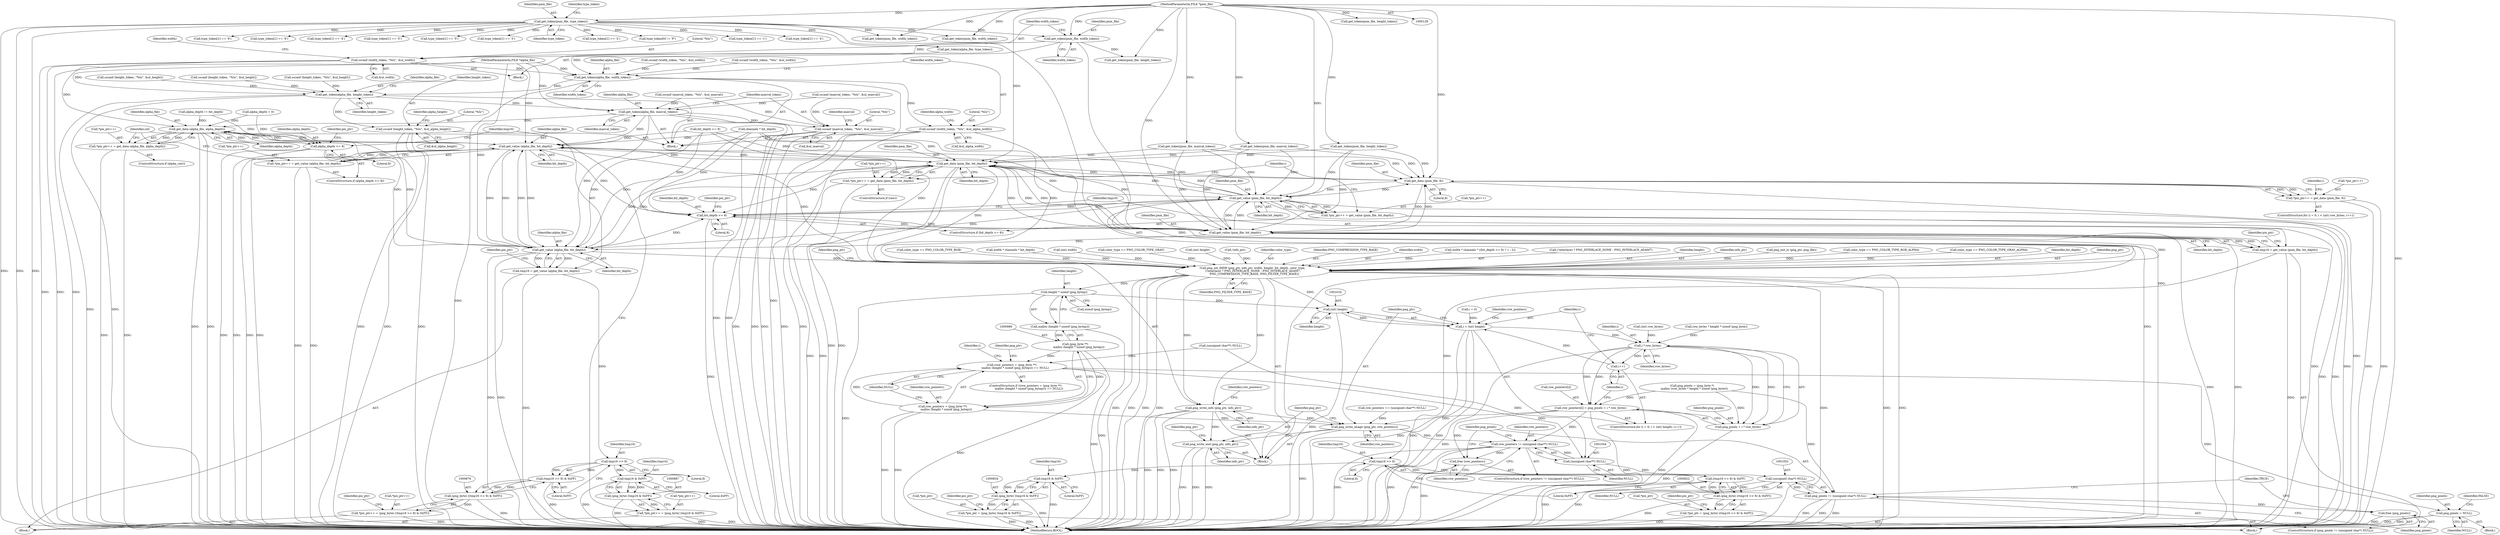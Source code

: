 digraph "0_Android_9d4853418ab2f754c2b63e091c29c5529b8b86ca_159@API" {
"1000325" [label="(Call,sscanf (width_token, \"%lu\", &ul_width))"];
"1000322" [label="(Call,get_token(pnm_file, width_token))"];
"1000230" [label="(Call,get_token(pnm_file, type_token))"];
"1000129" [label="(MethodParameterIn,FILE *pnm_file)"];
"1000548" [label="(Call,get_token(alpha_file, width_token))"];
"1000551" [label="(Call,sscanf (width_token, \"%lu\", &ul_alpha_width))"];
"1000567" [label="(Call,get_token(alpha_file, height_token))"];
"1000570" [label="(Call,sscanf (height_token, \"%lu\", &ul_alpha_height))"];
"1000586" [label="(Call,get_token(alpha_file, maxval_token))"];
"1000589" [label="(Call,sscanf (maxval_token, \"%lu\", &ul_maxval))"];
"1000849" [label="(Call,get_data (alpha_file, alpha_depth))"];
"1000845" [label="(Call,*pix_ptr++ = get_data (alpha_file, alpha_depth))"];
"1000854" [label="(Call,alpha_depth <= 8)"];
"1000861" [label="(Call,get_value (alpha_file, bit_depth))"];
"1000796" [label="(Call,get_data (pnm_file, bit_depth))"];
"1000761" [label="(Call,get_data (pnm_file, 8))"];
"1000757" [label="(Call,*pix_ptr++ = get_data (pnm_file, 8))"];
"1000808" [label="(Call,get_value (pnm_file, bit_depth))"];
"1000801" [label="(Call,bit_depth <= 8)"];
"1000815" [label="(Call,get_value (pnm_file, bit_depth))"];
"1000813" [label="(Call,tmp16 = get_value (pnm_file, bit_depth))"];
"1000824" [label="(Call,tmp16 >> 8)"];
"1000823" [label="(Call,(tmp16 >> 8) & 0xFF)"];
"1000821" [label="(Call,(png_byte) ((tmp16 >> 8) & 0xFF))"];
"1000818" [label="(Call,*pix_ptr = (png_byte) ((tmp16 >> 8) & 0xFF))"];
"1000835" [label="(Call,tmp16 & 0xFF)"];
"1000833" [label="(Call,(png_byte) (tmp16 & 0xFF))"];
"1000830" [label="(Call,*pix_ptr = (png_byte) (tmp16 & 0xFF))"];
"1000868" [label="(Call,get_value (alpha_file, bit_depth))"];
"1000866" [label="(Call,tmp16 = get_value (alpha_file, bit_depth))"];
"1000878" [label="(Call,tmp16 >> 8)"];
"1000877" [label="(Call,(tmp16 >> 8) & 0xFF)"];
"1000875" [label="(Call,(png_byte) ((tmp16 >> 8) & 0xFF))"];
"1000871" [label="(Call,*pix_ptr++ = (png_byte) ((tmp16 >> 8) & 0xFF))"];
"1000888" [label="(Call,tmp16 & 0xFF)"];
"1000886" [label="(Call,(png_byte) (tmp16 & 0xFF))"];
"1000882" [label="(Call,*pix_ptr++ = (png_byte) (tmp16 & 0xFF))"];
"1000960" [label="(Call,png_set_IHDR (png_ptr, info_ptr, width, height, bit_depth, color_type,\n (!interlace) ? PNG_INTERLACE_NONE : PNG_INTERLACE_ADAM7,\n    PNG_COMPRESSION_TYPE_BASE, PNG_FILTER_TYPE_BASE))"];
"1000974" [label="(Call,png_write_info (png_ptr, info_ptr))"];
"1001029" [label="(Call,png_write_image (png_ptr, row_pointers))"];
"1001032" [label="(Call,png_write_end (png_ptr, info_ptr))"];
"1001041" [label="(Call,row_pointers != (unsigned char**) NULL)"];
"1001046" [label="(Call,free (row_pointers))"];
"1000991" [label="(Call,height * sizeof (png_bytep))"];
"1000990" [label="(Call,malloc (height * sizeof (png_bytep)))"];
"1000988" [label="(Call,(png_byte **)\n        malloc (height * sizeof (png_bytep)))"];
"1000985" [label="(Call,(row_pointers = (png_byte **)\n        malloc (height * sizeof (png_bytep))) == NULL)"];
"1001004" [label="(Call,png_pixels = NULL)"];
"1001043" [label="(Call,(unsigned char**) NULL)"];
"1001051" [label="(Call,(unsigned char*) NULL)"];
"1001049" [label="(Call,png_pixels != (unsigned char*) NULL)"];
"1001054" [label="(Call,free (png_pixels))"];
"1000986" [label="(Call,row_pointers = (png_byte **)\n        malloc (height * sizeof (png_bytep)))"];
"1001015" [label="(Call,(int) height)"];
"1001013" [label="(Call,i < (int) height)"];
"1001026" [label="(Call,i * row_bytes)"];
"1001018" [label="(Call,i++)"];
"1001020" [label="(Call,row_pointers[i] = png_pixels + i * row_bytes)"];
"1001024" [label="(Call,png_pixels + i * row_bytes)"];
"1000804" [label="(Call,*pix_ptr++ = get_value (pnm_file, bit_depth))"];
"1000792" [label="(Call,*pix_ptr++ = get_data (pnm_file, bit_depth))"];
"1000857" [label="(Call,*pix_ptr++ = get_value (alpha_file, bit_depth))"];
"1000573" [label="(Call,&ul_alpha_height)"];
"1000412" [label="(Call,type_token[1] == '6')"];
"1000776" [label="(Identifier,col)"];
"1000131" [label="(MethodParameterIn,FILE *alpha_file)"];
"1000874" [label="(Identifier,pix_ptr)"];
"1000796" [label="(Call,get_data (pnm_file, bit_depth))"];
"1000798" [label="(Identifier,bit_depth)"];
"1000707" [label="(Call,bit_depth <= 8)"];
"1000888" [label="(Call,tmp16 & 0xFF)"];
"1000326" [label="(Identifier,width_token)"];
"1000595" [label="(Identifier,maxval)"];
"1000323" [label="(Identifier,pnm_file)"];
"1000311" [label="(Block,)"];
"1001004" [label="(Call,png_pixels = NULL)"];
"1000835" [label="(Call,tmp16 & 0xFF)"];
"1000818" [label="(Call,*pix_ptr = (png_byte) ((tmp16 >> 8) & 0xFF))"];
"1000338" [label="(Call,sscanf (height_token, \"%lu\", &ul_height))"];
"1000878" [label="(Call,tmp16 >> 8)"];
"1000550" [label="(Identifier,width_token)"];
"1001005" [label="(Identifier,png_pixels)"];
"1000846" [label="(Call,*pix_ptr++)"];
"1000809" [label="(Identifier,pnm_file)"];
"1000404" [label="(Call,type_token[1] == '6')"];
"1001046" [label="(Call,free (row_pointers))"];
"1000797" [label="(Identifier,pnm_file)"];
"1000831" [label="(Call,*pix_ptr)"];
"1000590" [label="(Identifier,maxval_token)"];
"1000423" [label="(Call,sscanf (width_token, \"%lu\", &ul_width))"];
"1000836" [label="(Identifier,tmp16)"];
"1000961" [label="(Identifier,png_ptr)"];
"1001051" [label="(Call,(unsigned char*) NULL)"];
"1000250" [label="(Call,type_token[1] == '4')"];
"1000433" [label="(Call,get_token(pnm_file, height_token))"];
"1000351" [label="(Call,sscanf (maxval_token, \"%lu\", &ul_maxval))"];
"1000830" [label="(Call,*pix_ptr = (png_byte) (tmp16 & 0xFF))"];
"1000812" [label="(Block,)"];
"1000335" [label="(Call,get_token(pnm_file, height_token))"];
"1000588" [label="(Identifier,maxval_token)"];
"1000856" [label="(Literal,8)"];
"1001043" [label="(Call,(unsigned char**) NULL)"];
"1000810" [label="(Identifier,bit_depth)"];
"1000880" [label="(Literal,8)"];
"1000805" [label="(Call,*pix_ptr++)"];
"1000231" [label="(Identifier,pnm_file)"];
"1000814" [label="(Identifier,tmp16)"];
"1001041" [label="(Call,row_pointers != (unsigned char**) NULL)"];
"1000756" [label="(Identifier,i)"];
"1000886" [label="(Call,(png_byte) (tmp16 & 0xFF))"];
"1000960" [label="(Call,png_set_IHDR (png_ptr, info_ptr, width, height, bit_depth, color_type,\n (!interlace) ? PNG_INTERLACE_NONE : PNG_INTERLACE_ADAM7,\n    PNG_COMPRESSION_TYPE_BASE, PNG_FILTER_TYPE_BASE))"];
"1000314" [label="(Call,type_token[1] == '5')"];
"1000548" [label="(Call,get_token(alpha_file, width_token))"];
"1000792" [label="(Call,*pix_ptr++ = get_data (pnm_file, bit_depth))"];
"1000661" [label="(Call,color_type == PNG_COLOR_TYPE_RGB)"];
"1000825" [label="(Identifier,tmp16)"];
"1001057" [label="(Identifier,TRUE)"];
"1000813" [label="(Call,tmp16 = get_value (pnm_file, bit_depth))"];
"1000762" [label="(Identifier,pnm_file)"];
"1000692" [label="(Call,width * channels * bit_depth)"];
"1000793" [label="(Call,*pix_ptr++)"];
"1000817" [label="(Identifier,bit_depth)"];
"1000843" [label="(ControlStructure,if (alpha_raw))"];
"1000306" [label="(Call,type_token[1] == '5')"];
"1000889" [label="(Identifier,tmp16)"];
"1000399" [label="(Call,type_token[1] == '3')"];
"1000803" [label="(Literal,8)"];
"1000865" [label="(Block,)"];
"1000980" [label="(Call,(unsigned char**) NULL)"];
"1000328" [label="(Call,&ul_width)"];
"1000824" [label="(Call,tmp16 >> 8)"];
"1001014" [label="(Identifier,i)"];
"1000568" [label="(Identifier,alpha_file)"];
"1000232" [label="(Identifier,type_token)"];
"1001006" [label="(Identifier,NULL)"];
"1000827" [label="(Literal,0xFF)"];
"1000788" [label="(Identifier,i)"];
"1000230" [label="(Call,get_token(pnm_file, type_token))"];
"1000849" [label="(Call,get_data (alpha_file, alpha_depth))"];
"1000993" [label="(Call,sizeof (png_bytep))"];
"1000567" [label="(Call,get_token(alpha_file, height_token))"];
"1000571" [label="(Identifier,height_token)"];
"1001025" [label="(Identifier,png_pixels)"];
"1000348" [label="(Call,get_token(pnm_file, maxval_token))"];
"1000976" [label="(Identifier,info_ptr)"];
"1001034" [label="(Identifier,info_ptr)"];
"1000301" [label="(Call,type_token[1] == '2')"];
"1000714" [label="(Call,png_pixels = (png_byte *)\n     malloc (row_bytes * height * sizeof (png_byte)))"];
"1000557" [label="(Identifier,alpha_width)"];
"1000845" [label="(Call,*pix_ptr++ = get_data (alpha_file, alpha_depth))"];
"1001053" [label="(Identifier,NULL)"];
"1000327" [label="(Literal,\"%lu\")"];
"1000772" [label="(Call,(int) width)"];
"1000645" [label="(Call,color_type == PNG_COLOR_TYPE_GRAY)"];
"1001010" [label="(Call,i = 0)"];
"1000737" [label="(Call,(int) height)"];
"1001017" [label="(Identifier,height)"];
"1000236" [label="(Identifier,type_token)"];
"1000586" [label="(Call,get_token(alpha_file, maxval_token))"];
"1000885" [label="(Identifier,pix_ptr)"];
"1000991" [label="(Call,height * sizeof (png_bytep))"];
"1000890" [label="(Literal,0xFF)"];
"1000860" [label="(Identifier,pix_ptr)"];
"1000540" [label="(Block,)"];
"1000915" [label="(Call,!info_ptr)"];
"1000800" [label="(ControlStructure,if (bit_depth <= 8))"];
"1001047" [label="(Identifier,row_pointers)"];
"1000570" [label="(Call,sscanf (height_token, \"%lu\", &ul_alpha_height))"];
"1000134" [label="(Block,)"];
"1000988" [label="(Call,(png_byte **)\n        malloc (height * sizeof (png_bytep)))"];
"1000829" [label="(Identifier,pix_ptr)"];
"1000815" [label="(Call,get_value (pnm_file, bit_depth))"];
"1000973" [label="(Identifier,PNG_FILTER_TYPE_BASE)"];
"1001033" [label="(Identifier,png_ptr)"];
"1001048" [label="(ControlStructure,if (png_pixels != (unsigned char*) NULL))"];
"1000808" [label="(Call,get_value (pnm_file, bit_depth))"];
"1000553" [label="(Literal,\"%lu\")"];
"1000757" [label="(Call,*pix_ptr++ = get_data (pnm_file, 8))"];
"1000802" [label="(Identifier,bit_depth)"];
"1000763" [label="(Literal,8)"];
"1001011" [label="(Identifier,i)"];
"1000987" [label="(Identifier,row_pointers)"];
"1000420" [label="(Call,get_token(pnm_file, width_token))"];
"1000589" [label="(Call,sscanf (maxval_token, \"%lu\", &ul_maxval))"];
"1001050" [label="(Identifier,png_pixels)"];
"1001027" [label="(Identifier,i)"];
"1000978" [label="(Call,row_pointers == (unsigned char**) NULL)"];
"1000986" [label="(Call,row_pointers = (png_byte **)\n        malloc (height * sizeof (png_bytep)))"];
"1001018" [label="(Call,i++)"];
"1001008" [label="(Identifier,FALSE)"];
"1000855" [label="(Identifier,alpha_depth)"];
"1000826" [label="(Literal,8)"];
"1000870" [label="(Identifier,bit_depth)"];
"1001026" [label="(Call,i * row_bytes)"];
"1000549" [label="(Identifier,alpha_file)"];
"1000975" [label="(Identifier,png_ptr)"];
"1001015" [label="(Call,(int) height)"];
"1000758" [label="(Call,*pix_ptr++)"];
"1000966" [label="(Identifier,color_type)"];
"1000972" [label="(Identifier,PNG_COMPRESSION_TYPE_BASE)"];
"1000963" [label="(Identifier,width)"];
"1001009" [label="(ControlStructure,for (i = 0; i < (int) height; i++))"];
"1000279" [label="(Call,get_token(pnm_file, height_token))"];
"1000879" [label="(Identifier,tmp16)"];
"1000702" [label="(Call,width * channels * ((bit_depth <= 8) ? 1 : 2))"];
"1000761" [label="(Call,get_data (pnm_file, 8))"];
"1000446" [label="(Call,get_token(pnm_file, maxval_token))"];
"1000282" [label="(Call,sscanf (height_token, \"%lu\", &ul_height))"];
"1000839" [label="(Identifier,pix_ptr)"];
"1000882" [label="(Call,*pix_ptr++ = (png_byte) (tmp16 & 0xFF))"];
"1000804" [label="(Call,*pix_ptr++ = get_value (pnm_file, bit_depth))"];
"1000322" [label="(Call,get_token(pnm_file, width_token))"];
"1001042" [label="(Identifier,row_pointers)"];
"1000999" [label="(Identifier,png_ptr)"];
"1000234" [label="(Call,type_token[0] != 'P')"];
"1001021" [label="(Call,row_pointers[i])"];
"1000875" [label="(Call,(png_byte) ((tmp16 >> 8) & 0xFF))"];
"1001030" [label="(Identifier,png_ptr)"];
"1000992" [label="(Identifier,height)"];
"1000820" [label="(Identifier,pix_ptr)"];
"1000325" [label="(Call,sscanf (width_token, \"%lu\", &ul_width))"];
"1000990" [label="(Call,malloc (height * sizeof (png_bytep)))"];
"1000790" [label="(ControlStructure,if (raw))"];
"1000823" [label="(Call,(tmp16 >> 8) & 0xFF)"];
"1001029" [label="(Call,png_write_image (png_ptr, row_pointers))"];
"1001024" [label="(Call,png_pixels + i * row_bytes)"];
"1001013" [label="(Call,i < (int) height)"];
"1001019" [label="(Identifier,i)"];
"1001020" [label="(Call,row_pointers[i] = png_pixels + i * row_bytes)"];
"1000436" [label="(Call,sscanf (height_token, \"%lu\", &ul_height))"];
"1000324" [label="(Identifier,width_token)"];
"1000985" [label="(Call,(row_pointers = (png_byte **)\n        malloc (height * sizeof (png_bytep))) == NULL)"];
"1000854" [label="(Call,alpha_depth <= 8)"];
"1000821" [label="(Call,(png_byte) ((tmp16 >> 8) & 0xFF))"];
"1000996" [label="(Block,)"];
"1000752" [label="(Call,(int) row_bytes)"];
"1000449" [label="(Call,sscanf (maxval_token, \"%lu\", &ul_maxval))"];
"1000867" [label="(Identifier,tmp16)"];
"1000863" [label="(Identifier,bit_depth)"];
"1000269" [label="(Call,sscanf (width_token, \"%lu\", &ul_width))"];
"1000967" [label="(Call,(!interlace) ? PNG_INTERLACE_NONE : PNG_INTERLACE_ADAM7)"];
"1000853" [label="(ControlStructure,if (alpha_depth <= 8))"];
"1000245" [label="(Call,type_token[1] == '1')"];
"1001055" [label="(Identifier,png_pixels)"];
"1000857" [label="(Call,*pix_ptr++ = get_value (alpha_file, bit_depth))"];
"1000833" [label="(Call,(png_byte) (tmp16 & 0xFF))"];
"1000719" [label="(Call,row_bytes * height * sizeof (png_byte))"];
"1001049" [label="(Call,png_pixels != (unsigned char*) NULL)"];
"1000554" [label="(Call,&ul_alpha_width)"];
"1000851" [label="(Identifier,alpha_depth)"];
"1000881" [label="(Literal,0xFF)"];
"1001028" [label="(Identifier,row_bytes)"];
"1000801" [label="(Call,bit_depth <= 8)"];
"1000552" [label="(Identifier,width_token)"];
"1000129" [label="(MethodParameterIn,FILE *pnm_file)"];
"1001058" [label="(MethodReturn,BOOL)"];
"1000572" [label="(Literal,\"%lu\")"];
"1000964" [label="(Identifier,height)"];
"1000837" [label="(Literal,0xFF)"];
"1000862" [label="(Identifier,alpha_file)"];
"1000694" [label="(Call,channels * bit_depth)"];
"1000515" [label="(Call,get_token(alpha_file, type_token))"];
"1000210" [label="(Call,alpha_depth = 0)"];
"1001037" [label="(Identifier,png_ptr)"];
"1000871" [label="(Call,*pix_ptr++ = (png_byte) ((tmp16 >> 8) & 0xFF))"];
"1000591" [label="(Literal,\"%lu\")"];
"1000883" [label="(Call,*pix_ptr++)"];
"1000331" [label="(Identifier,width)"];
"1000258" [label="(Call,type_token[1] == '4')"];
"1000962" [label="(Identifier,info_ptr)"];
"1001031" [label="(Identifier,row_pointers)"];
"1000569" [label="(Identifier,height_token)"];
"1000635" [label="(Call,alpha_depth != bit_depth)"];
"1000861" [label="(Call,get_value (alpha_file, bit_depth))"];
"1000866" [label="(Call,tmp16 = get_value (alpha_file, bit_depth))"];
"1001022" [label="(Identifier,row_pointers)"];
"1000974" [label="(Call,png_write_info (png_ptr, info_ptr))"];
"1000592" [label="(Call,&ul_maxval)"];
"1000266" [label="(Call,get_token(pnm_file, width_token))"];
"1000807" [label="(Identifier,pix_ptr)"];
"1000872" [label="(Call,*pix_ptr++)"];
"1000957" [label="(Call,png_init_io (png_ptr, png_file))"];
"1000576" [label="(Identifier,alpha_height)"];
"1000551" [label="(Call,sscanf (width_token, \"%lu\", &ul_alpha_width))"];
"1000877" [label="(Call,(tmp16 >> 8) & 0xFF)"];
"1000850" [label="(Identifier,alpha_file)"];
"1000869" [label="(Identifier,alpha_file)"];
"1000669" [label="(Call,color_type == PNG_COLOR_TYPE_RGB_ALPHA)"];
"1000995" [label="(Identifier,NULL)"];
"1000868" [label="(Call,get_value (alpha_file, bit_depth))"];
"1000816" [label="(Identifier,pnm_file)"];
"1001032" [label="(Call,png_write_end (png_ptr, info_ptr))"];
"1000984" [label="(ControlStructure,if ((row_pointers = (png_byte **)\n        malloc (height * sizeof (png_bytep))) == NULL))"];
"1000587" [label="(Identifier,alpha_file)"];
"1000653" [label="(Call,color_type == PNG_COLOR_TYPE_GRAY_ALPHA)"];
"1000858" [label="(Call,*pix_ptr++)"];
"1000819" [label="(Call,*pix_ptr)"];
"1001054" [label="(Call,free (png_pixels))"];
"1000965" [label="(Identifier,bit_depth)"];
"1001040" [label="(ControlStructure,if (row_pointers != (unsigned char**) NULL))"];
"1000746" [label="(ControlStructure,for (i = 0; i < (int) row_bytes; i++))"];
"1000979" [label="(Identifier,row_pointers)"];
"1001045" [label="(Identifier,NULL)"];
"1000325" -> "1000311"  [label="AST: "];
"1000325" -> "1000328"  [label="CFG: "];
"1000326" -> "1000325"  [label="AST: "];
"1000327" -> "1000325"  [label="AST: "];
"1000328" -> "1000325"  [label="AST: "];
"1000331" -> "1000325"  [label="CFG: "];
"1000325" -> "1001058"  [label="DDG: "];
"1000325" -> "1001058"  [label="DDG: "];
"1000325" -> "1001058"  [label="DDG: "];
"1000322" -> "1000325"  [label="DDG: "];
"1000325" -> "1000548"  [label="DDG: "];
"1000322" -> "1000311"  [label="AST: "];
"1000322" -> "1000324"  [label="CFG: "];
"1000323" -> "1000322"  [label="AST: "];
"1000324" -> "1000322"  [label="AST: "];
"1000326" -> "1000322"  [label="CFG: "];
"1000322" -> "1001058"  [label="DDG: "];
"1000230" -> "1000322"  [label="DDG: "];
"1000129" -> "1000322"  [label="DDG: "];
"1000322" -> "1000335"  [label="DDG: "];
"1000230" -> "1000134"  [label="AST: "];
"1000230" -> "1000232"  [label="CFG: "];
"1000231" -> "1000230"  [label="AST: "];
"1000232" -> "1000230"  [label="AST: "];
"1000236" -> "1000230"  [label="CFG: "];
"1000230" -> "1001058"  [label="DDG: "];
"1000230" -> "1001058"  [label="DDG: "];
"1000230" -> "1001058"  [label="DDG: "];
"1000129" -> "1000230"  [label="DDG: "];
"1000230" -> "1000234"  [label="DDG: "];
"1000230" -> "1000245"  [label="DDG: "];
"1000230" -> "1000250"  [label="DDG: "];
"1000230" -> "1000258"  [label="DDG: "];
"1000230" -> "1000266"  [label="DDG: "];
"1000230" -> "1000301"  [label="DDG: "];
"1000230" -> "1000306"  [label="DDG: "];
"1000230" -> "1000314"  [label="DDG: "];
"1000230" -> "1000399"  [label="DDG: "];
"1000230" -> "1000404"  [label="DDG: "];
"1000230" -> "1000412"  [label="DDG: "];
"1000230" -> "1000420"  [label="DDG: "];
"1000230" -> "1000515"  [label="DDG: "];
"1000129" -> "1000128"  [label="AST: "];
"1000129" -> "1001058"  [label="DDG: "];
"1000129" -> "1000266"  [label="DDG: "];
"1000129" -> "1000279"  [label="DDG: "];
"1000129" -> "1000335"  [label="DDG: "];
"1000129" -> "1000348"  [label="DDG: "];
"1000129" -> "1000420"  [label="DDG: "];
"1000129" -> "1000433"  [label="DDG: "];
"1000129" -> "1000446"  [label="DDG: "];
"1000129" -> "1000761"  [label="DDG: "];
"1000129" -> "1000796"  [label="DDG: "];
"1000129" -> "1000808"  [label="DDG: "];
"1000129" -> "1000815"  [label="DDG: "];
"1000548" -> "1000540"  [label="AST: "];
"1000548" -> "1000550"  [label="CFG: "];
"1000549" -> "1000548"  [label="AST: "];
"1000550" -> "1000548"  [label="AST: "];
"1000552" -> "1000548"  [label="CFG: "];
"1000548" -> "1001058"  [label="DDG: "];
"1000548" -> "1001058"  [label="DDG: "];
"1000515" -> "1000548"  [label="DDG: "];
"1000131" -> "1000548"  [label="DDG: "];
"1000423" -> "1000548"  [label="DDG: "];
"1000269" -> "1000548"  [label="DDG: "];
"1000548" -> "1000551"  [label="DDG: "];
"1000548" -> "1000567"  [label="DDG: "];
"1000551" -> "1000540"  [label="AST: "];
"1000551" -> "1000554"  [label="CFG: "];
"1000552" -> "1000551"  [label="AST: "];
"1000553" -> "1000551"  [label="AST: "];
"1000554" -> "1000551"  [label="AST: "];
"1000557" -> "1000551"  [label="CFG: "];
"1000551" -> "1001058"  [label="DDG: "];
"1000551" -> "1001058"  [label="DDG: "];
"1000551" -> "1001058"  [label="DDG: "];
"1000567" -> "1000540"  [label="AST: "];
"1000567" -> "1000569"  [label="CFG: "];
"1000568" -> "1000567"  [label="AST: "];
"1000569" -> "1000567"  [label="AST: "];
"1000571" -> "1000567"  [label="CFG: "];
"1000567" -> "1001058"  [label="DDG: "];
"1000567" -> "1001058"  [label="DDG: "];
"1000131" -> "1000567"  [label="DDG: "];
"1000338" -> "1000567"  [label="DDG: "];
"1000436" -> "1000567"  [label="DDG: "];
"1000282" -> "1000567"  [label="DDG: "];
"1000567" -> "1000570"  [label="DDG: "];
"1000567" -> "1000586"  [label="DDG: "];
"1000570" -> "1000540"  [label="AST: "];
"1000570" -> "1000573"  [label="CFG: "];
"1000571" -> "1000570"  [label="AST: "];
"1000572" -> "1000570"  [label="AST: "];
"1000573" -> "1000570"  [label="AST: "];
"1000576" -> "1000570"  [label="CFG: "];
"1000570" -> "1001058"  [label="DDG: "];
"1000570" -> "1001058"  [label="DDG: "];
"1000570" -> "1001058"  [label="DDG: "];
"1000586" -> "1000540"  [label="AST: "];
"1000586" -> "1000588"  [label="CFG: "];
"1000587" -> "1000586"  [label="AST: "];
"1000588" -> "1000586"  [label="AST: "];
"1000590" -> "1000586"  [label="CFG: "];
"1000586" -> "1001058"  [label="DDG: "];
"1000586" -> "1001058"  [label="DDG: "];
"1000131" -> "1000586"  [label="DDG: "];
"1000449" -> "1000586"  [label="DDG: "];
"1000351" -> "1000586"  [label="DDG: "];
"1000586" -> "1000589"  [label="DDG: "];
"1000586" -> "1000849"  [label="DDG: "];
"1000586" -> "1000861"  [label="DDG: "];
"1000586" -> "1000868"  [label="DDG: "];
"1000589" -> "1000540"  [label="AST: "];
"1000589" -> "1000592"  [label="CFG: "];
"1000590" -> "1000589"  [label="AST: "];
"1000591" -> "1000589"  [label="AST: "];
"1000592" -> "1000589"  [label="AST: "];
"1000595" -> "1000589"  [label="CFG: "];
"1000589" -> "1001058"  [label="DDG: "];
"1000589" -> "1001058"  [label="DDG: "];
"1000589" -> "1001058"  [label="DDG: "];
"1000449" -> "1000589"  [label="DDG: "];
"1000351" -> "1000589"  [label="DDG: "];
"1000849" -> "1000845"  [label="AST: "];
"1000849" -> "1000851"  [label="CFG: "];
"1000850" -> "1000849"  [label="AST: "];
"1000851" -> "1000849"  [label="AST: "];
"1000845" -> "1000849"  [label="CFG: "];
"1000849" -> "1001058"  [label="DDG: "];
"1000849" -> "1001058"  [label="DDG: "];
"1000849" -> "1000845"  [label="DDG: "];
"1000849" -> "1000845"  [label="DDG: "];
"1000861" -> "1000849"  [label="DDG: "];
"1000868" -> "1000849"  [label="DDG: "];
"1000131" -> "1000849"  [label="DDG: "];
"1000854" -> "1000849"  [label="DDG: "];
"1000635" -> "1000849"  [label="DDG: "];
"1000210" -> "1000849"  [label="DDG: "];
"1000849" -> "1000854"  [label="DDG: "];
"1000849" -> "1000861"  [label="DDG: "];
"1000849" -> "1000868"  [label="DDG: "];
"1000845" -> "1000843"  [label="AST: "];
"1000846" -> "1000845"  [label="AST: "];
"1000776" -> "1000845"  [label="CFG: "];
"1000845" -> "1001058"  [label="DDG: "];
"1000845" -> "1001058"  [label="DDG: "];
"1000854" -> "1000853"  [label="AST: "];
"1000854" -> "1000856"  [label="CFG: "];
"1000855" -> "1000854"  [label="AST: "];
"1000856" -> "1000854"  [label="AST: "];
"1000860" -> "1000854"  [label="CFG: "];
"1000867" -> "1000854"  [label="CFG: "];
"1000854" -> "1001058"  [label="DDG: "];
"1000854" -> "1001058"  [label="DDG: "];
"1000635" -> "1000854"  [label="DDG: "];
"1000210" -> "1000854"  [label="DDG: "];
"1000861" -> "1000857"  [label="AST: "];
"1000861" -> "1000863"  [label="CFG: "];
"1000862" -> "1000861"  [label="AST: "];
"1000863" -> "1000861"  [label="AST: "];
"1000857" -> "1000861"  [label="CFG: "];
"1000861" -> "1001058"  [label="DDG: "];
"1000861" -> "1001058"  [label="DDG: "];
"1000861" -> "1000796"  [label="DDG: "];
"1000861" -> "1000801"  [label="DDG: "];
"1000861" -> "1000857"  [label="DDG: "];
"1000861" -> "1000857"  [label="DDG: "];
"1000868" -> "1000861"  [label="DDG: "];
"1000868" -> "1000861"  [label="DDG: "];
"1000131" -> "1000861"  [label="DDG: "];
"1000808" -> "1000861"  [label="DDG: "];
"1000694" -> "1000861"  [label="DDG: "];
"1000796" -> "1000861"  [label="DDG: "];
"1000815" -> "1000861"  [label="DDG: "];
"1000707" -> "1000861"  [label="DDG: "];
"1000861" -> "1000868"  [label="DDG: "];
"1000861" -> "1000868"  [label="DDG: "];
"1000861" -> "1000960"  [label="DDG: "];
"1000796" -> "1000792"  [label="AST: "];
"1000796" -> "1000798"  [label="CFG: "];
"1000797" -> "1000796"  [label="AST: "];
"1000798" -> "1000796"  [label="AST: "];
"1000792" -> "1000796"  [label="CFG: "];
"1000796" -> "1001058"  [label="DDG: "];
"1000796" -> "1001058"  [label="DDG: "];
"1000796" -> "1000761"  [label="DDG: "];
"1000796" -> "1000792"  [label="DDG: "];
"1000796" -> "1000792"  [label="DDG: "];
"1000348" -> "1000796"  [label="DDG: "];
"1000815" -> "1000796"  [label="DDG: "];
"1000815" -> "1000796"  [label="DDG: "];
"1000761" -> "1000796"  [label="DDG: "];
"1000279" -> "1000796"  [label="DDG: "];
"1000808" -> "1000796"  [label="DDG: "];
"1000808" -> "1000796"  [label="DDG: "];
"1000446" -> "1000796"  [label="DDG: "];
"1000694" -> "1000796"  [label="DDG: "];
"1000868" -> "1000796"  [label="DDG: "];
"1000707" -> "1000796"  [label="DDG: "];
"1000796" -> "1000801"  [label="DDG: "];
"1000796" -> "1000808"  [label="DDG: "];
"1000796" -> "1000815"  [label="DDG: "];
"1000796" -> "1000868"  [label="DDG: "];
"1000796" -> "1000960"  [label="DDG: "];
"1000761" -> "1000757"  [label="AST: "];
"1000761" -> "1000763"  [label="CFG: "];
"1000762" -> "1000761"  [label="AST: "];
"1000763" -> "1000761"  [label="AST: "];
"1000757" -> "1000761"  [label="CFG: "];
"1000761" -> "1001058"  [label="DDG: "];
"1000761" -> "1000757"  [label="DDG: "];
"1000761" -> "1000757"  [label="DDG: "];
"1000348" -> "1000761"  [label="DDG: "];
"1000815" -> "1000761"  [label="DDG: "];
"1000279" -> "1000761"  [label="DDG: "];
"1000808" -> "1000761"  [label="DDG: "];
"1000446" -> "1000761"  [label="DDG: "];
"1000761" -> "1000808"  [label="DDG: "];
"1000761" -> "1000815"  [label="DDG: "];
"1000757" -> "1000746"  [label="AST: "];
"1000758" -> "1000757"  [label="AST: "];
"1000756" -> "1000757"  [label="CFG: "];
"1000757" -> "1001058"  [label="DDG: "];
"1000757" -> "1001058"  [label="DDG: "];
"1000808" -> "1000804"  [label="AST: "];
"1000808" -> "1000810"  [label="CFG: "];
"1000809" -> "1000808"  [label="AST: "];
"1000810" -> "1000808"  [label="AST: "];
"1000804" -> "1000808"  [label="CFG: "];
"1000808" -> "1001058"  [label="DDG: "];
"1000808" -> "1001058"  [label="DDG: "];
"1000808" -> "1000801"  [label="DDG: "];
"1000808" -> "1000804"  [label="DDG: "];
"1000808" -> "1000804"  [label="DDG: "];
"1000348" -> "1000808"  [label="DDG: "];
"1000815" -> "1000808"  [label="DDG: "];
"1000279" -> "1000808"  [label="DDG: "];
"1000446" -> "1000808"  [label="DDG: "];
"1000801" -> "1000808"  [label="DDG: "];
"1000808" -> "1000815"  [label="DDG: "];
"1000808" -> "1000868"  [label="DDG: "];
"1000808" -> "1000960"  [label="DDG: "];
"1000801" -> "1000800"  [label="AST: "];
"1000801" -> "1000803"  [label="CFG: "];
"1000802" -> "1000801"  [label="AST: "];
"1000803" -> "1000801"  [label="AST: "];
"1000807" -> "1000801"  [label="CFG: "];
"1000814" -> "1000801"  [label="CFG: "];
"1000801" -> "1001058"  [label="DDG: "];
"1000694" -> "1000801"  [label="DDG: "];
"1000868" -> "1000801"  [label="DDG: "];
"1000815" -> "1000801"  [label="DDG: "];
"1000707" -> "1000801"  [label="DDG: "];
"1000801" -> "1000815"  [label="DDG: "];
"1000815" -> "1000813"  [label="AST: "];
"1000815" -> "1000817"  [label="CFG: "];
"1000816" -> "1000815"  [label="AST: "];
"1000817" -> "1000815"  [label="AST: "];
"1000813" -> "1000815"  [label="CFG: "];
"1000815" -> "1001058"  [label="DDG: "];
"1000815" -> "1001058"  [label="DDG: "];
"1000815" -> "1000813"  [label="DDG: "];
"1000815" -> "1000813"  [label="DDG: "];
"1000348" -> "1000815"  [label="DDG: "];
"1000279" -> "1000815"  [label="DDG: "];
"1000446" -> "1000815"  [label="DDG: "];
"1000815" -> "1000868"  [label="DDG: "];
"1000815" -> "1000960"  [label="DDG: "];
"1000813" -> "1000812"  [label="AST: "];
"1000814" -> "1000813"  [label="AST: "];
"1000820" -> "1000813"  [label="CFG: "];
"1000813" -> "1001058"  [label="DDG: "];
"1000813" -> "1000824"  [label="DDG: "];
"1000824" -> "1000823"  [label="AST: "];
"1000824" -> "1000826"  [label="CFG: "];
"1000825" -> "1000824"  [label="AST: "];
"1000826" -> "1000824"  [label="AST: "];
"1000827" -> "1000824"  [label="CFG: "];
"1000824" -> "1000823"  [label="DDG: "];
"1000824" -> "1000823"  [label="DDG: "];
"1000824" -> "1000835"  [label="DDG: "];
"1000823" -> "1000821"  [label="AST: "];
"1000823" -> "1000827"  [label="CFG: "];
"1000827" -> "1000823"  [label="AST: "];
"1000821" -> "1000823"  [label="CFG: "];
"1000823" -> "1001058"  [label="DDG: "];
"1000823" -> "1000821"  [label="DDG: "];
"1000823" -> "1000821"  [label="DDG: "];
"1000821" -> "1000818"  [label="AST: "];
"1000822" -> "1000821"  [label="AST: "];
"1000818" -> "1000821"  [label="CFG: "];
"1000821" -> "1001058"  [label="DDG: "];
"1000821" -> "1000818"  [label="DDG: "];
"1000818" -> "1000812"  [label="AST: "];
"1000819" -> "1000818"  [label="AST: "];
"1000829" -> "1000818"  [label="CFG: "];
"1000818" -> "1001058"  [label="DDG: "];
"1000835" -> "1000833"  [label="AST: "];
"1000835" -> "1000837"  [label="CFG: "];
"1000836" -> "1000835"  [label="AST: "];
"1000837" -> "1000835"  [label="AST: "];
"1000833" -> "1000835"  [label="CFG: "];
"1000835" -> "1001058"  [label="DDG: "];
"1000835" -> "1000833"  [label="DDG: "];
"1000835" -> "1000833"  [label="DDG: "];
"1000833" -> "1000830"  [label="AST: "];
"1000834" -> "1000833"  [label="AST: "];
"1000830" -> "1000833"  [label="CFG: "];
"1000833" -> "1001058"  [label="DDG: "];
"1000833" -> "1000830"  [label="DDG: "];
"1000830" -> "1000812"  [label="AST: "];
"1000831" -> "1000830"  [label="AST: "];
"1000839" -> "1000830"  [label="CFG: "];
"1000830" -> "1001058"  [label="DDG: "];
"1000830" -> "1001058"  [label="DDG: "];
"1000868" -> "1000866"  [label="AST: "];
"1000868" -> "1000870"  [label="CFG: "];
"1000869" -> "1000868"  [label="AST: "];
"1000870" -> "1000868"  [label="AST: "];
"1000866" -> "1000868"  [label="CFG: "];
"1000868" -> "1001058"  [label="DDG: "];
"1000868" -> "1001058"  [label="DDG: "];
"1000868" -> "1000866"  [label="DDG: "];
"1000868" -> "1000866"  [label="DDG: "];
"1000131" -> "1000868"  [label="DDG: "];
"1000694" -> "1000868"  [label="DDG: "];
"1000707" -> "1000868"  [label="DDG: "];
"1000868" -> "1000960"  [label="DDG: "];
"1000866" -> "1000865"  [label="AST: "];
"1000867" -> "1000866"  [label="AST: "];
"1000874" -> "1000866"  [label="CFG: "];
"1000866" -> "1001058"  [label="DDG: "];
"1000866" -> "1000878"  [label="DDG: "];
"1000878" -> "1000877"  [label="AST: "];
"1000878" -> "1000880"  [label="CFG: "];
"1000879" -> "1000878"  [label="AST: "];
"1000880" -> "1000878"  [label="AST: "];
"1000881" -> "1000878"  [label="CFG: "];
"1000878" -> "1000877"  [label="DDG: "];
"1000878" -> "1000877"  [label="DDG: "];
"1000878" -> "1000888"  [label="DDG: "];
"1000877" -> "1000875"  [label="AST: "];
"1000877" -> "1000881"  [label="CFG: "];
"1000881" -> "1000877"  [label="AST: "];
"1000875" -> "1000877"  [label="CFG: "];
"1000877" -> "1001058"  [label="DDG: "];
"1000877" -> "1000875"  [label="DDG: "];
"1000877" -> "1000875"  [label="DDG: "];
"1000875" -> "1000871"  [label="AST: "];
"1000876" -> "1000875"  [label="AST: "];
"1000871" -> "1000875"  [label="CFG: "];
"1000875" -> "1001058"  [label="DDG: "];
"1000875" -> "1000871"  [label="DDG: "];
"1000871" -> "1000865"  [label="AST: "];
"1000872" -> "1000871"  [label="AST: "];
"1000885" -> "1000871"  [label="CFG: "];
"1000871" -> "1001058"  [label="DDG: "];
"1000888" -> "1000886"  [label="AST: "];
"1000888" -> "1000890"  [label="CFG: "];
"1000889" -> "1000888"  [label="AST: "];
"1000890" -> "1000888"  [label="AST: "];
"1000886" -> "1000888"  [label="CFG: "];
"1000888" -> "1001058"  [label="DDG: "];
"1000888" -> "1000886"  [label="DDG: "];
"1000888" -> "1000886"  [label="DDG: "];
"1000886" -> "1000882"  [label="AST: "];
"1000887" -> "1000886"  [label="AST: "];
"1000882" -> "1000886"  [label="CFG: "];
"1000886" -> "1001058"  [label="DDG: "];
"1000886" -> "1000882"  [label="DDG: "];
"1000882" -> "1000865"  [label="AST: "];
"1000883" -> "1000882"  [label="AST: "];
"1000776" -> "1000882"  [label="CFG: "];
"1000882" -> "1001058"  [label="DDG: "];
"1000882" -> "1001058"  [label="DDG: "];
"1000960" -> "1000134"  [label="AST: "];
"1000960" -> "1000973"  [label="CFG: "];
"1000961" -> "1000960"  [label="AST: "];
"1000962" -> "1000960"  [label="AST: "];
"1000963" -> "1000960"  [label="AST: "];
"1000964" -> "1000960"  [label="AST: "];
"1000965" -> "1000960"  [label="AST: "];
"1000966" -> "1000960"  [label="AST: "];
"1000967" -> "1000960"  [label="AST: "];
"1000972" -> "1000960"  [label="AST: "];
"1000973" -> "1000960"  [label="AST: "];
"1000975" -> "1000960"  [label="CFG: "];
"1000960" -> "1001058"  [label="DDG: "];
"1000960" -> "1001058"  [label="DDG: "];
"1000960" -> "1001058"  [label="DDG: "];
"1000960" -> "1001058"  [label="DDG: "];
"1000960" -> "1001058"  [label="DDG: "];
"1000960" -> "1001058"  [label="DDG: "];
"1000960" -> "1001058"  [label="DDG: "];
"1000957" -> "1000960"  [label="DDG: "];
"1000915" -> "1000960"  [label="DDG: "];
"1000692" -> "1000960"  [label="DDG: "];
"1000772" -> "1000960"  [label="DDG: "];
"1000702" -> "1000960"  [label="DDG: "];
"1000737" -> "1000960"  [label="DDG: "];
"1000694" -> "1000960"  [label="DDG: "];
"1000707" -> "1000960"  [label="DDG: "];
"1000645" -> "1000960"  [label="DDG: "];
"1000661" -> "1000960"  [label="DDG: "];
"1000669" -> "1000960"  [label="DDG: "];
"1000653" -> "1000960"  [label="DDG: "];
"1000960" -> "1000974"  [label="DDG: "];
"1000960" -> "1000974"  [label="DDG: "];
"1000960" -> "1000991"  [label="DDG: "];
"1000960" -> "1001015"  [label="DDG: "];
"1000974" -> "1000134"  [label="AST: "];
"1000974" -> "1000976"  [label="CFG: "];
"1000975" -> "1000974"  [label="AST: "];
"1000976" -> "1000974"  [label="AST: "];
"1000979" -> "1000974"  [label="CFG: "];
"1000974" -> "1001058"  [label="DDG: "];
"1000974" -> "1001058"  [label="DDG: "];
"1000974" -> "1001058"  [label="DDG: "];
"1000974" -> "1001029"  [label="DDG: "];
"1000974" -> "1001032"  [label="DDG: "];
"1001029" -> "1000134"  [label="AST: "];
"1001029" -> "1001031"  [label="CFG: "];
"1001030" -> "1001029"  [label="AST: "];
"1001031" -> "1001029"  [label="AST: "];
"1001033" -> "1001029"  [label="CFG: "];
"1001029" -> "1001058"  [label="DDG: "];
"1001020" -> "1001029"  [label="DDG: "];
"1000978" -> "1001029"  [label="DDG: "];
"1000986" -> "1001029"  [label="DDG: "];
"1001029" -> "1001032"  [label="DDG: "];
"1001029" -> "1001041"  [label="DDG: "];
"1001032" -> "1000134"  [label="AST: "];
"1001032" -> "1001034"  [label="CFG: "];
"1001033" -> "1001032"  [label="AST: "];
"1001034" -> "1001032"  [label="AST: "];
"1001037" -> "1001032"  [label="CFG: "];
"1001032" -> "1001058"  [label="DDG: "];
"1001032" -> "1001058"  [label="DDG: "];
"1001032" -> "1001058"  [label="DDG: "];
"1001041" -> "1001040"  [label="AST: "];
"1001041" -> "1001043"  [label="CFG: "];
"1001042" -> "1001041"  [label="AST: "];
"1001043" -> "1001041"  [label="AST: "];
"1001047" -> "1001041"  [label="CFG: "];
"1001050" -> "1001041"  [label="CFG: "];
"1001041" -> "1001058"  [label="DDG: "];
"1001041" -> "1001058"  [label="DDG: "];
"1001041" -> "1001058"  [label="DDG: "];
"1001020" -> "1001041"  [label="DDG: "];
"1001043" -> "1001041"  [label="DDG: "];
"1001041" -> "1001046"  [label="DDG: "];
"1001046" -> "1001040"  [label="AST: "];
"1001046" -> "1001047"  [label="CFG: "];
"1001047" -> "1001046"  [label="AST: "];
"1001050" -> "1001046"  [label="CFG: "];
"1001046" -> "1001058"  [label="DDG: "];
"1001020" -> "1001046"  [label="DDG: "];
"1000991" -> "1000990"  [label="AST: "];
"1000991" -> "1000993"  [label="CFG: "];
"1000992" -> "1000991"  [label="AST: "];
"1000993" -> "1000991"  [label="AST: "];
"1000990" -> "1000991"  [label="CFG: "];
"1000991" -> "1001058"  [label="DDG: "];
"1000991" -> "1000990"  [label="DDG: "];
"1000991" -> "1001015"  [label="DDG: "];
"1000990" -> "1000988"  [label="AST: "];
"1000988" -> "1000990"  [label="CFG: "];
"1000990" -> "1001058"  [label="DDG: "];
"1000990" -> "1000988"  [label="DDG: "];
"1000988" -> "1000986"  [label="AST: "];
"1000989" -> "1000988"  [label="AST: "];
"1000986" -> "1000988"  [label="CFG: "];
"1000988" -> "1001058"  [label="DDG: "];
"1000988" -> "1000985"  [label="DDG: "];
"1000988" -> "1000986"  [label="DDG: "];
"1000985" -> "1000984"  [label="AST: "];
"1000985" -> "1000995"  [label="CFG: "];
"1000986" -> "1000985"  [label="AST: "];
"1000995" -> "1000985"  [label="AST: "];
"1000999" -> "1000985"  [label="CFG: "];
"1001011" -> "1000985"  [label="CFG: "];
"1000985" -> "1001058"  [label="DDG: "];
"1000986" -> "1000985"  [label="DDG: "];
"1000980" -> "1000985"  [label="DDG: "];
"1000985" -> "1001004"  [label="DDG: "];
"1000985" -> "1001043"  [label="DDG: "];
"1001004" -> "1000996"  [label="AST: "];
"1001004" -> "1001006"  [label="CFG: "];
"1001005" -> "1001004"  [label="AST: "];
"1001006" -> "1001004"  [label="AST: "];
"1001008" -> "1001004"  [label="CFG: "];
"1001004" -> "1001058"  [label="DDG: "];
"1001004" -> "1001058"  [label="DDG: "];
"1001043" -> "1001045"  [label="CFG: "];
"1001044" -> "1001043"  [label="AST: "];
"1001045" -> "1001043"  [label="AST: "];
"1000980" -> "1001043"  [label="DDG: "];
"1001043" -> "1001051"  [label="DDG: "];
"1001051" -> "1001049"  [label="AST: "];
"1001051" -> "1001053"  [label="CFG: "];
"1001052" -> "1001051"  [label="AST: "];
"1001053" -> "1001051"  [label="AST: "];
"1001049" -> "1001051"  [label="CFG: "];
"1001051" -> "1001058"  [label="DDG: "];
"1001051" -> "1001049"  [label="DDG: "];
"1001049" -> "1001048"  [label="AST: "];
"1001050" -> "1001049"  [label="AST: "];
"1001055" -> "1001049"  [label="CFG: "];
"1001057" -> "1001049"  [label="CFG: "];
"1001049" -> "1001058"  [label="DDG: "];
"1001049" -> "1001058"  [label="DDG: "];
"1001049" -> "1001058"  [label="DDG: "];
"1000714" -> "1001049"  [label="DDG: "];
"1001049" -> "1001054"  [label="DDG: "];
"1001054" -> "1001048"  [label="AST: "];
"1001054" -> "1001055"  [label="CFG: "];
"1001055" -> "1001054"  [label="AST: "];
"1001057" -> "1001054"  [label="CFG: "];
"1001054" -> "1001058"  [label="DDG: "];
"1000987" -> "1000986"  [label="AST: "];
"1000995" -> "1000986"  [label="CFG: "];
"1000986" -> "1001058"  [label="DDG: "];
"1000986" -> "1001058"  [label="DDG: "];
"1001015" -> "1001013"  [label="AST: "];
"1001015" -> "1001017"  [label="CFG: "];
"1001016" -> "1001015"  [label="AST: "];
"1001017" -> "1001015"  [label="AST: "];
"1001013" -> "1001015"  [label="CFG: "];
"1001015" -> "1001058"  [label="DDG: "];
"1001015" -> "1001013"  [label="DDG: "];
"1001013" -> "1001009"  [label="AST: "];
"1001014" -> "1001013"  [label="AST: "];
"1001022" -> "1001013"  [label="CFG: "];
"1001030" -> "1001013"  [label="CFG: "];
"1001013" -> "1001058"  [label="DDG: "];
"1001013" -> "1001058"  [label="DDG: "];
"1001013" -> "1001058"  [label="DDG: "];
"1001018" -> "1001013"  [label="DDG: "];
"1001010" -> "1001013"  [label="DDG: "];
"1001013" -> "1001026"  [label="DDG: "];
"1001026" -> "1001024"  [label="AST: "];
"1001026" -> "1001028"  [label="CFG: "];
"1001027" -> "1001026"  [label="AST: "];
"1001028" -> "1001026"  [label="AST: "];
"1001024" -> "1001026"  [label="CFG: "];
"1001026" -> "1001058"  [label="DDG: "];
"1001026" -> "1001018"  [label="DDG: "];
"1001026" -> "1001020"  [label="DDG: "];
"1001026" -> "1001020"  [label="DDG: "];
"1001026" -> "1001024"  [label="DDG: "];
"1001026" -> "1001024"  [label="DDG: "];
"1000752" -> "1001026"  [label="DDG: "];
"1000719" -> "1001026"  [label="DDG: "];
"1001018" -> "1001009"  [label="AST: "];
"1001018" -> "1001019"  [label="CFG: "];
"1001019" -> "1001018"  [label="AST: "];
"1001014" -> "1001018"  [label="CFG: "];
"1001020" -> "1001009"  [label="AST: "];
"1001020" -> "1001024"  [label="CFG: "];
"1001021" -> "1001020"  [label="AST: "];
"1001024" -> "1001020"  [label="AST: "];
"1001019" -> "1001020"  [label="CFG: "];
"1001020" -> "1001058"  [label="DDG: "];
"1001020" -> "1001058"  [label="DDG: "];
"1000714" -> "1001020"  [label="DDG: "];
"1001025" -> "1001024"  [label="AST: "];
"1001024" -> "1001058"  [label="DDG: "];
"1000714" -> "1001024"  [label="DDG: "];
"1000804" -> "1000800"  [label="AST: "];
"1000805" -> "1000804"  [label="AST: "];
"1000788" -> "1000804"  [label="CFG: "];
"1000804" -> "1001058"  [label="DDG: "];
"1000804" -> "1001058"  [label="DDG: "];
"1000792" -> "1000790"  [label="AST: "];
"1000793" -> "1000792"  [label="AST: "];
"1000788" -> "1000792"  [label="CFG: "];
"1000792" -> "1001058"  [label="DDG: "];
"1000792" -> "1001058"  [label="DDG: "];
"1000857" -> "1000853"  [label="AST: "];
"1000858" -> "1000857"  [label="AST: "];
"1000776" -> "1000857"  [label="CFG: "];
"1000857" -> "1001058"  [label="DDG: "];
"1000857" -> "1001058"  [label="DDG: "];
}
